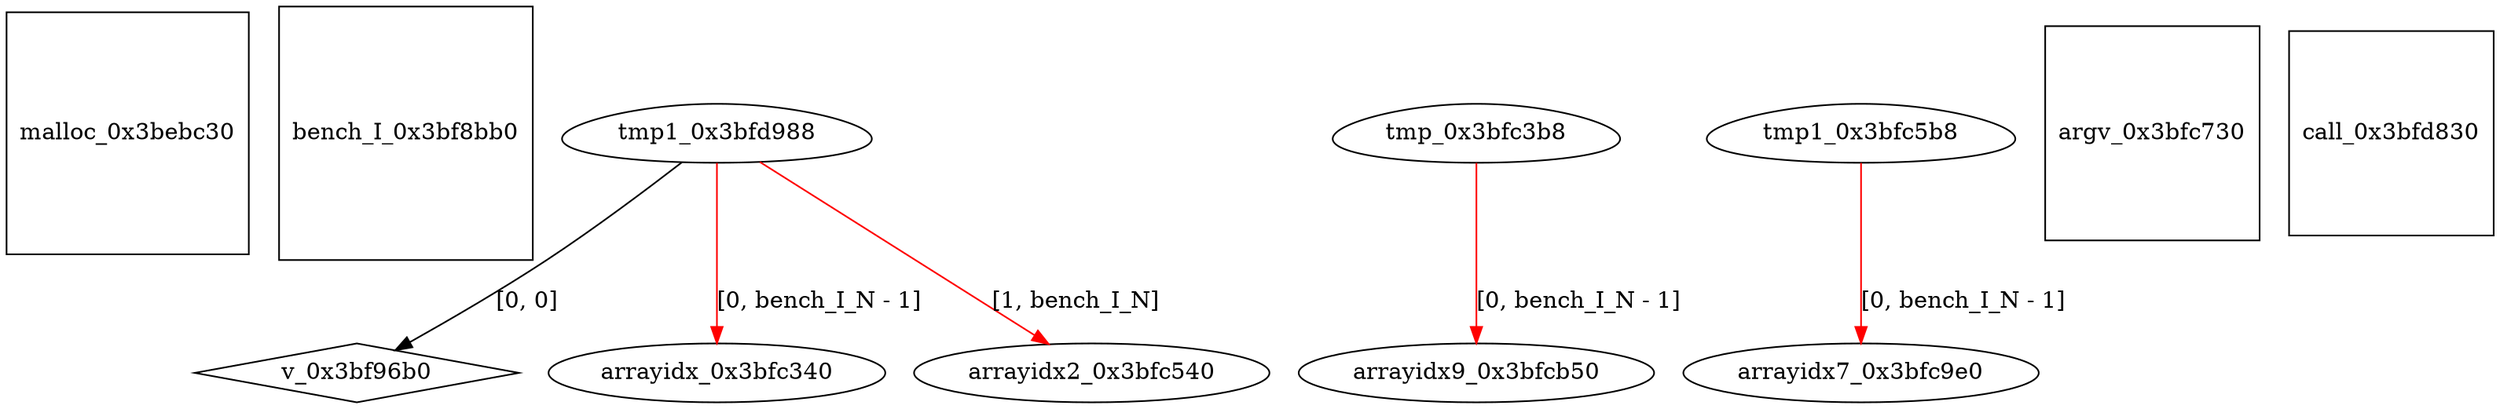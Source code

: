 digraph grafico {
"malloc_0x3bebc30" [shape=square];
"bench_I_0x3bf8bb0" [shape=square];
"v_0x3bf96b0" [shape=diamond];
"tmp1_0x3bfd988" -> "v_0x3bf96b0" [label="[0, 0]"];
"arrayidx_0x3bfc340" [shape=ellipse];
"tmp1_0x3bfd988" -> "arrayidx_0x3bfc340" [label="[0, bench_I_N - 1]",color=red];
"tmp_0x3bfc3b8" [shape=egg];
"arrayidx2_0x3bfc540" [shape=ellipse];
"tmp1_0x3bfd988" -> "arrayidx2_0x3bfc540" [label="[1, bench_I_N]",color=red];
"tmp1_0x3bfc5b8" [shape=egg];
"argv_0x3bfc730" [shape=square];
"arrayidx7_0x3bfc9e0" [shape=ellipse];
"tmp1_0x3bfc5b8" -> "arrayidx7_0x3bfc9e0" [label="[0, bench_I_N - 1]",color=red];
"arrayidx9_0x3bfcb50" [shape=ellipse];
"tmp_0x3bfc3b8" -> "arrayidx9_0x3bfcb50" [label="[0, bench_I_N - 1]",color=red];
"call_0x3bfd830" [shape=square];
"tmp1_0x3bfd988" [shape=egg];
}